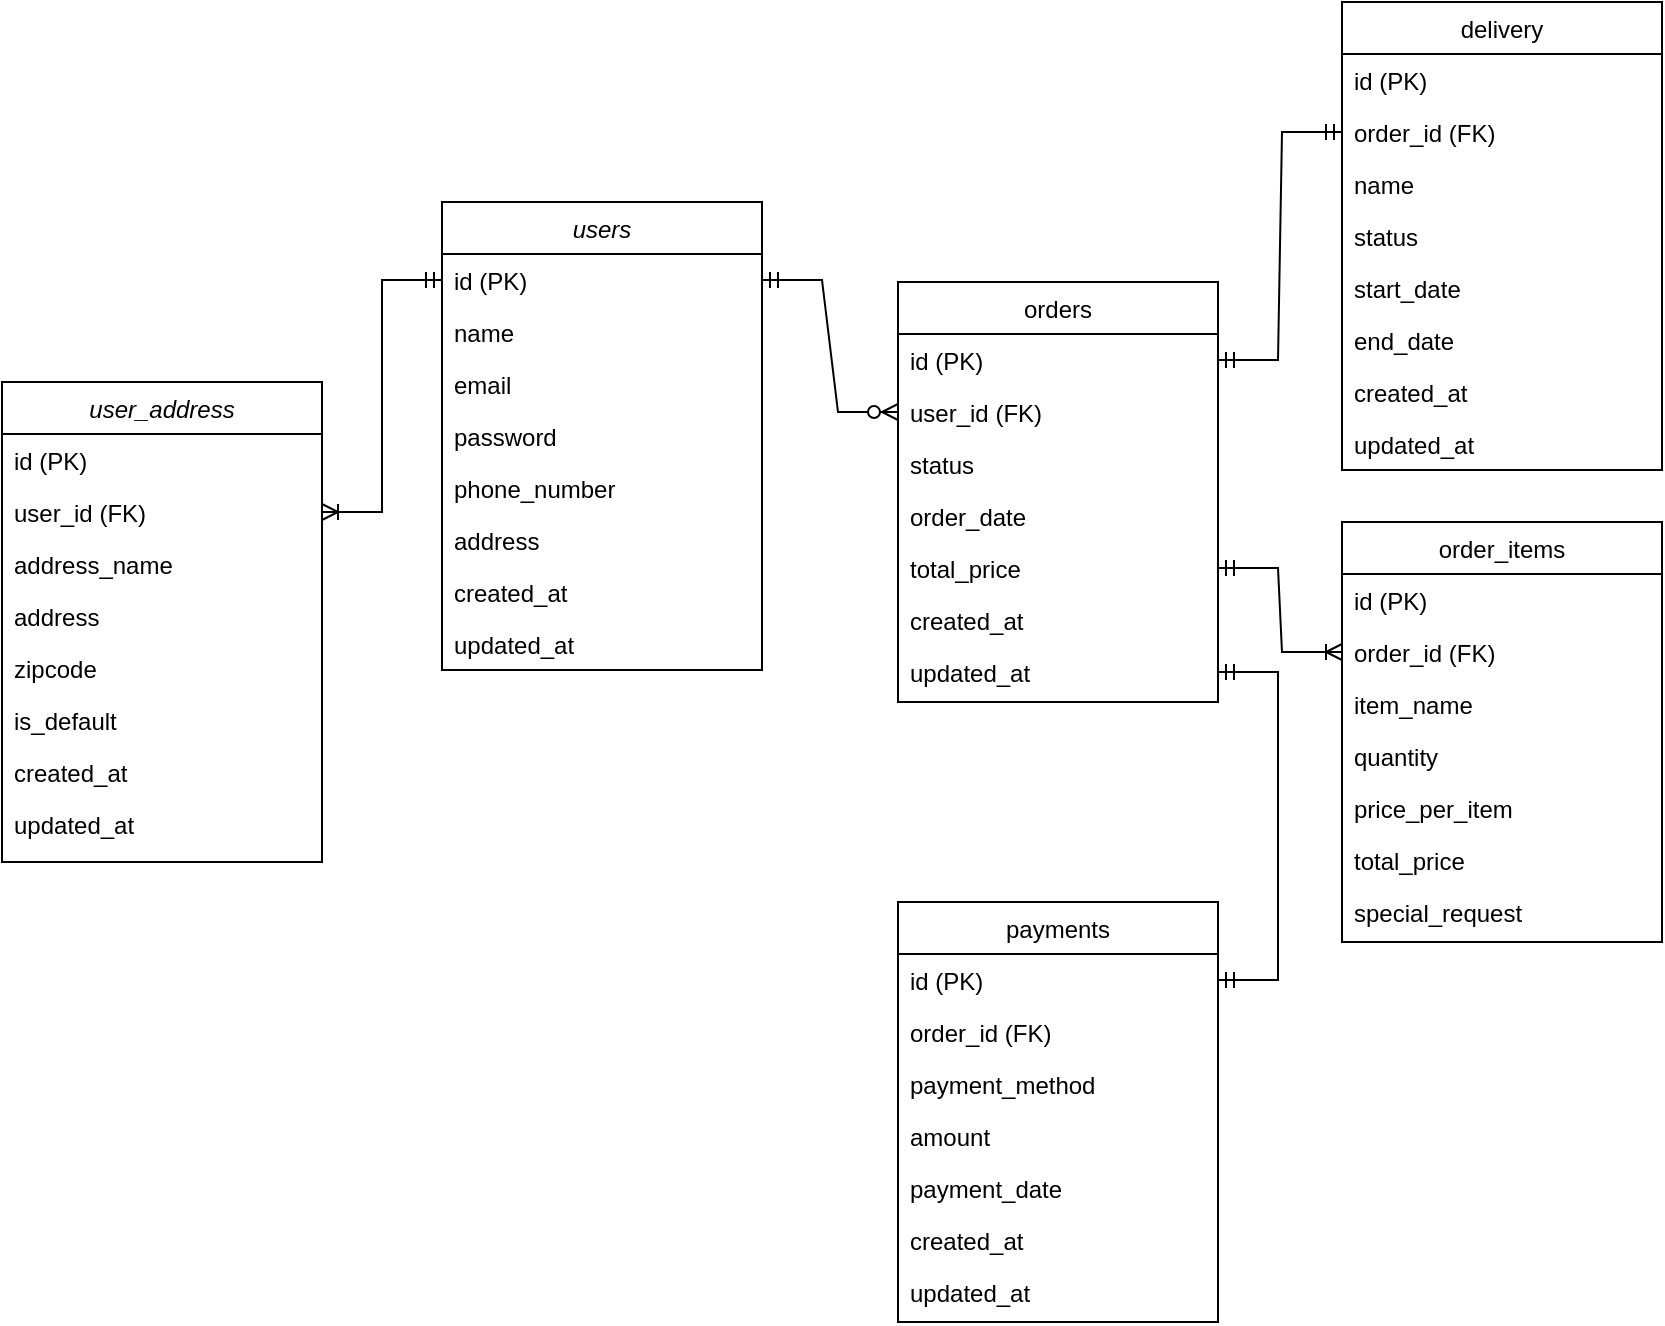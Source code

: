 <mxfile version="26.0.16">
  <diagram id="C5RBs43oDa-KdzZeNtuy" name="Page-1">
    <mxGraphModel dx="958" dy="1780" grid="1" gridSize="10" guides="1" tooltips="1" connect="1" arrows="1" fold="1" page="1" pageScale="1" pageWidth="827" pageHeight="1169" math="0" shadow="0">
      <root>
        <mxCell id="WIyWlLk6GJQsqaUBKTNV-0" />
        <mxCell id="WIyWlLk6GJQsqaUBKTNV-1" parent="WIyWlLk6GJQsqaUBKTNV-0" />
        <mxCell id="zkfFHV4jXpPFQw0GAbJ--0" value="users" style="swimlane;fontStyle=2;align=center;verticalAlign=top;childLayout=stackLayout;horizontal=1;startSize=26;horizontalStack=0;resizeParent=1;resizeLast=0;collapsible=1;marginBottom=0;rounded=0;shadow=0;strokeWidth=1;" parent="WIyWlLk6GJQsqaUBKTNV-1" vertex="1">
          <mxGeometry x="280" y="80" width="160" height="234" as="geometry">
            <mxRectangle x="230" y="140" width="160" height="26" as="alternateBounds" />
          </mxGeometry>
        </mxCell>
        <mxCell id="zkfFHV4jXpPFQw0GAbJ--1" value="id (PK)" style="text;align=left;verticalAlign=top;spacingLeft=4;spacingRight=4;overflow=hidden;rotatable=0;points=[[0,0.5],[1,0.5]];portConstraint=eastwest;" parent="zkfFHV4jXpPFQw0GAbJ--0" vertex="1">
          <mxGeometry y="26" width="160" height="26" as="geometry" />
        </mxCell>
        <mxCell id="wxIWqdq2bsMUi7fHABK6-1" value="name" style="text;align=left;verticalAlign=top;spacingLeft=4;spacingRight=4;overflow=hidden;rotatable=0;points=[[0,0.5],[1,0.5]];portConstraint=eastwest;rounded=0;shadow=0;html=0;" parent="zkfFHV4jXpPFQw0GAbJ--0" vertex="1">
          <mxGeometry y="52" width="160" height="26" as="geometry" />
        </mxCell>
        <mxCell id="zkfFHV4jXpPFQw0GAbJ--2" value="email" style="text;align=left;verticalAlign=top;spacingLeft=4;spacingRight=4;overflow=hidden;rotatable=0;points=[[0,0.5],[1,0.5]];portConstraint=eastwest;rounded=0;shadow=0;html=0;" parent="zkfFHV4jXpPFQw0GAbJ--0" vertex="1">
          <mxGeometry y="78" width="160" height="26" as="geometry" />
        </mxCell>
        <mxCell id="zkfFHV4jXpPFQw0GAbJ--3" value="password" style="text;align=left;verticalAlign=top;spacingLeft=4;spacingRight=4;overflow=hidden;rotatable=0;points=[[0,0.5],[1,0.5]];portConstraint=eastwest;rounded=0;shadow=0;html=0;" parent="zkfFHV4jXpPFQw0GAbJ--0" vertex="1">
          <mxGeometry y="104" width="160" height="26" as="geometry" />
        </mxCell>
        <mxCell id="wxIWqdq2bsMUi7fHABK6-22" value="phone_number" style="text;align=left;verticalAlign=top;spacingLeft=4;spacingRight=4;overflow=hidden;rotatable=0;points=[[0,0.5],[1,0.5]];portConstraint=eastwest;rounded=0;shadow=0;html=0;" parent="zkfFHV4jXpPFQw0GAbJ--0" vertex="1">
          <mxGeometry y="130" width="160" height="26" as="geometry" />
        </mxCell>
        <mxCell id="wxIWqdq2bsMUi7fHABK6-23" value="address" style="text;align=left;verticalAlign=top;spacingLeft=4;spacingRight=4;overflow=hidden;rotatable=0;points=[[0,0.5],[1,0.5]];portConstraint=eastwest;rounded=0;shadow=0;html=0;" parent="zkfFHV4jXpPFQw0GAbJ--0" vertex="1">
          <mxGeometry y="156" width="160" height="26" as="geometry" />
        </mxCell>
        <mxCell id="wxIWqdq2bsMUi7fHABK6-24" value="created_at" style="text;align=left;verticalAlign=top;spacingLeft=4;spacingRight=4;overflow=hidden;rotatable=0;points=[[0,0.5],[1,0.5]];portConstraint=eastwest;rounded=0;shadow=0;html=0;" parent="zkfFHV4jXpPFQw0GAbJ--0" vertex="1">
          <mxGeometry y="182" width="160" height="26" as="geometry" />
        </mxCell>
        <mxCell id="wxIWqdq2bsMUi7fHABK6-25" value="updated_at" style="text;align=left;verticalAlign=top;spacingLeft=4;spacingRight=4;overflow=hidden;rotatable=0;points=[[0,0.5],[1,0.5]];portConstraint=eastwest;rounded=0;shadow=0;html=0;" parent="zkfFHV4jXpPFQw0GAbJ--0" vertex="1">
          <mxGeometry y="208" width="160" height="26" as="geometry" />
        </mxCell>
        <mxCell id="zkfFHV4jXpPFQw0GAbJ--17" value="orders" style="swimlane;fontStyle=0;align=center;verticalAlign=top;childLayout=stackLayout;horizontal=1;startSize=26;horizontalStack=0;resizeParent=1;resizeLast=0;collapsible=1;marginBottom=0;rounded=0;shadow=0;strokeWidth=1;" parent="WIyWlLk6GJQsqaUBKTNV-1" vertex="1">
          <mxGeometry x="508" y="120" width="160" height="210" as="geometry">
            <mxRectangle x="550" y="140" width="160" height="26" as="alternateBounds" />
          </mxGeometry>
        </mxCell>
        <mxCell id="zkfFHV4jXpPFQw0GAbJ--18" value="id (PK)" style="text;align=left;verticalAlign=top;spacingLeft=4;spacingRight=4;overflow=hidden;rotatable=0;points=[[0,0.5],[1,0.5]];portConstraint=eastwest;" parent="zkfFHV4jXpPFQw0GAbJ--17" vertex="1">
          <mxGeometry y="26" width="160" height="26" as="geometry" />
        </mxCell>
        <mxCell id="zkfFHV4jXpPFQw0GAbJ--19" value="user_id (FK)" style="text;align=left;verticalAlign=top;spacingLeft=4;spacingRight=4;overflow=hidden;rotatable=0;points=[[0,0.5],[1,0.5]];portConstraint=eastwest;rounded=0;shadow=0;html=0;" parent="zkfFHV4jXpPFQw0GAbJ--17" vertex="1">
          <mxGeometry y="52" width="160" height="26" as="geometry" />
        </mxCell>
        <mxCell id="zkfFHV4jXpPFQw0GAbJ--20" value="status" style="text;align=left;verticalAlign=top;spacingLeft=4;spacingRight=4;overflow=hidden;rotatable=0;points=[[0,0.5],[1,0.5]];portConstraint=eastwest;rounded=0;shadow=0;html=0;" parent="zkfFHV4jXpPFQw0GAbJ--17" vertex="1">
          <mxGeometry y="78" width="160" height="26" as="geometry" />
        </mxCell>
        <mxCell id="zkfFHV4jXpPFQw0GAbJ--21" value="order_date" style="text;align=left;verticalAlign=top;spacingLeft=4;spacingRight=4;overflow=hidden;rotatable=0;points=[[0,0.5],[1,0.5]];portConstraint=eastwest;rounded=0;shadow=0;html=0;" parent="zkfFHV4jXpPFQw0GAbJ--17" vertex="1">
          <mxGeometry y="104" width="160" height="26" as="geometry" />
        </mxCell>
        <mxCell id="zkfFHV4jXpPFQw0GAbJ--22" value="total_price" style="text;align=left;verticalAlign=top;spacingLeft=4;spacingRight=4;overflow=hidden;rotatable=0;points=[[0,0.5],[1,0.5]];portConstraint=eastwest;rounded=0;shadow=0;html=0;" parent="zkfFHV4jXpPFQw0GAbJ--17" vertex="1">
          <mxGeometry y="130" width="160" height="26" as="geometry" />
        </mxCell>
        <mxCell id="wxIWqdq2bsMUi7fHABK6-19" value="created_at" style="text;align=left;verticalAlign=top;spacingLeft=4;spacingRight=4;overflow=hidden;rotatable=0;points=[[0,0.5],[1,0.5]];portConstraint=eastwest;rounded=0;shadow=0;html=0;" parent="zkfFHV4jXpPFQw0GAbJ--17" vertex="1">
          <mxGeometry y="156" width="160" height="26" as="geometry" />
        </mxCell>
        <mxCell id="wxIWqdq2bsMUi7fHABK6-21" value="updated_at" style="text;align=left;verticalAlign=top;spacingLeft=4;spacingRight=4;overflow=hidden;rotatable=0;points=[[0,0.5],[1,0.5]];portConstraint=eastwest;rounded=0;shadow=0;html=0;" parent="zkfFHV4jXpPFQw0GAbJ--17" vertex="1">
          <mxGeometry y="182" width="160" height="26" as="geometry" />
        </mxCell>
        <mxCell id="wxIWqdq2bsMUi7fHABK6-4" value="" style="edgeStyle=entityRelationEdgeStyle;fontSize=12;html=1;endArrow=ERzeroToMany;startArrow=ERmandOne;rounded=0;entryX=0;entryY=0.5;entryDx=0;entryDy=0;exitX=1;exitY=0.5;exitDx=0;exitDy=0;" parent="WIyWlLk6GJQsqaUBKTNV-1" source="zkfFHV4jXpPFQw0GAbJ--1" target="zkfFHV4jXpPFQw0GAbJ--19" edge="1">
          <mxGeometry width="100" height="100" relative="1" as="geometry">
            <mxPoint x="390" y="248.99" as="sourcePoint" />
            <mxPoint x="507.04" y="190.002" as="targetPoint" />
          </mxGeometry>
        </mxCell>
        <mxCell id="wxIWqdq2bsMUi7fHABK6-5" value="order_items" style="swimlane;fontStyle=0;align=center;verticalAlign=top;childLayout=stackLayout;horizontal=1;startSize=26;horizontalStack=0;resizeParent=1;resizeLast=0;collapsible=1;marginBottom=0;rounded=0;shadow=0;strokeWidth=1;" parent="WIyWlLk6GJQsqaUBKTNV-1" vertex="1">
          <mxGeometry x="730" y="240" width="160" height="210" as="geometry">
            <mxRectangle x="550" y="140" width="160" height="26" as="alternateBounds" />
          </mxGeometry>
        </mxCell>
        <mxCell id="wxIWqdq2bsMUi7fHABK6-6" value="id (PK)" style="text;align=left;verticalAlign=top;spacingLeft=4;spacingRight=4;overflow=hidden;rotatable=0;points=[[0,0.5],[1,0.5]];portConstraint=eastwest;" parent="wxIWqdq2bsMUi7fHABK6-5" vertex="1">
          <mxGeometry y="26" width="160" height="26" as="geometry" />
        </mxCell>
        <mxCell id="wxIWqdq2bsMUi7fHABK6-7" value="order_id (FK)" style="text;align=left;verticalAlign=top;spacingLeft=4;spacingRight=4;overflow=hidden;rotatable=0;points=[[0,0.5],[1,0.5]];portConstraint=eastwest;rounded=0;shadow=0;html=0;" parent="wxIWqdq2bsMUi7fHABK6-5" vertex="1">
          <mxGeometry y="52" width="160" height="26" as="geometry" />
        </mxCell>
        <mxCell id="wxIWqdq2bsMUi7fHABK6-8" value="item_name" style="text;align=left;verticalAlign=top;spacingLeft=4;spacingRight=4;overflow=hidden;rotatable=0;points=[[0,0.5],[1,0.5]];portConstraint=eastwest;rounded=0;shadow=0;html=0;" parent="wxIWqdq2bsMUi7fHABK6-5" vertex="1">
          <mxGeometry y="78" width="160" height="26" as="geometry" />
        </mxCell>
        <mxCell id="wxIWqdq2bsMUi7fHABK6-9" value="quantity" style="text;align=left;verticalAlign=top;spacingLeft=4;spacingRight=4;overflow=hidden;rotatable=0;points=[[0,0.5],[1,0.5]];portConstraint=eastwest;rounded=0;shadow=0;html=0;" parent="wxIWqdq2bsMUi7fHABK6-5" vertex="1">
          <mxGeometry y="104" width="160" height="26" as="geometry" />
        </mxCell>
        <mxCell id="wxIWqdq2bsMUi7fHABK6-10" value="price_per_item" style="text;align=left;verticalAlign=top;spacingLeft=4;spacingRight=4;overflow=hidden;rotatable=0;points=[[0,0.5],[1,0.5]];portConstraint=eastwest;rounded=0;shadow=0;html=0;" parent="wxIWqdq2bsMUi7fHABK6-5" vertex="1">
          <mxGeometry y="130" width="160" height="26" as="geometry" />
        </mxCell>
        <mxCell id="wxIWqdq2bsMUi7fHABK6-26" value="total_price" style="text;align=left;verticalAlign=top;spacingLeft=4;spacingRight=4;overflow=hidden;rotatable=0;points=[[0,0.5],[1,0.5]];portConstraint=eastwest;rounded=0;shadow=0;html=0;" parent="wxIWqdq2bsMUi7fHABK6-5" vertex="1">
          <mxGeometry y="156" width="160" height="26" as="geometry" />
        </mxCell>
        <mxCell id="wxIWqdq2bsMUi7fHABK6-27" value="special_request" style="text;align=left;verticalAlign=top;spacingLeft=4;spacingRight=4;overflow=hidden;rotatable=0;points=[[0,0.5],[1,0.5]];portConstraint=eastwest;rounded=0;shadow=0;html=0;" parent="wxIWqdq2bsMUi7fHABK6-5" vertex="1">
          <mxGeometry y="182" width="160" height="26" as="geometry" />
        </mxCell>
        <mxCell id="wxIWqdq2bsMUi7fHABK6-11" value="payments" style="swimlane;fontStyle=0;align=center;verticalAlign=top;childLayout=stackLayout;horizontal=1;startSize=26;horizontalStack=0;resizeParent=1;resizeLast=0;collapsible=1;marginBottom=0;rounded=0;shadow=0;strokeWidth=1;" parent="WIyWlLk6GJQsqaUBKTNV-1" vertex="1">
          <mxGeometry x="508" y="430" width="160" height="210" as="geometry">
            <mxRectangle x="550" y="140" width="160" height="26" as="alternateBounds" />
          </mxGeometry>
        </mxCell>
        <mxCell id="wxIWqdq2bsMUi7fHABK6-12" value="id (PK)" style="text;align=left;verticalAlign=top;spacingLeft=4;spacingRight=4;overflow=hidden;rotatable=0;points=[[0,0.5],[1,0.5]];portConstraint=eastwest;" parent="wxIWqdq2bsMUi7fHABK6-11" vertex="1">
          <mxGeometry y="26" width="160" height="26" as="geometry" />
        </mxCell>
        <mxCell id="wxIWqdq2bsMUi7fHABK6-13" value="order_id (FK)" style="text;align=left;verticalAlign=top;spacingLeft=4;spacingRight=4;overflow=hidden;rotatable=0;points=[[0,0.5],[1,0.5]];portConstraint=eastwest;rounded=0;shadow=0;html=0;" parent="wxIWqdq2bsMUi7fHABK6-11" vertex="1">
          <mxGeometry y="52" width="160" height="26" as="geometry" />
        </mxCell>
        <mxCell id="wxIWqdq2bsMUi7fHABK6-14" value="payment_method" style="text;align=left;verticalAlign=top;spacingLeft=4;spacingRight=4;overflow=hidden;rotatable=0;points=[[0,0.5],[1,0.5]];portConstraint=eastwest;rounded=0;shadow=0;html=0;" parent="wxIWqdq2bsMUi7fHABK6-11" vertex="1">
          <mxGeometry y="78" width="160" height="26" as="geometry" />
        </mxCell>
        <mxCell id="wxIWqdq2bsMUi7fHABK6-15" value="amount" style="text;align=left;verticalAlign=top;spacingLeft=4;spacingRight=4;overflow=hidden;rotatable=0;points=[[0,0.5],[1,0.5]];portConstraint=eastwest;rounded=0;shadow=0;html=0;" parent="wxIWqdq2bsMUi7fHABK6-11" vertex="1">
          <mxGeometry y="104" width="160" height="26" as="geometry" />
        </mxCell>
        <mxCell id="wxIWqdq2bsMUi7fHABK6-17" value="payment_date" style="text;align=left;verticalAlign=top;spacingLeft=4;spacingRight=4;overflow=hidden;rotatable=0;points=[[0,0.5],[1,0.5]];portConstraint=eastwest;rounded=0;shadow=0;html=0;" parent="wxIWqdq2bsMUi7fHABK6-11" vertex="1">
          <mxGeometry y="130" width="160" height="26" as="geometry" />
        </mxCell>
        <mxCell id="Pq4nzl9IkNUIzAuabDzh-26" value="created_at" style="text;align=left;verticalAlign=top;spacingLeft=4;spacingRight=4;overflow=hidden;rotatable=0;points=[[0,0.5],[1,0.5]];portConstraint=eastwest;rounded=0;shadow=0;html=0;" vertex="1" parent="wxIWqdq2bsMUi7fHABK6-11">
          <mxGeometry y="156" width="160" height="26" as="geometry" />
        </mxCell>
        <mxCell id="Pq4nzl9IkNUIzAuabDzh-27" value="updated_at" style="text;align=left;verticalAlign=top;spacingLeft=4;spacingRight=4;overflow=hidden;rotatable=0;points=[[0,0.5],[1,0.5]];portConstraint=eastwest;rounded=0;shadow=0;html=0;" vertex="1" parent="wxIWqdq2bsMUi7fHABK6-11">
          <mxGeometry y="182" width="160" height="26" as="geometry" />
        </mxCell>
        <mxCell id="wxIWqdq2bsMUi7fHABK6-31" value="user_address" style="swimlane;fontStyle=2;align=center;verticalAlign=top;childLayout=stackLayout;horizontal=1;startSize=26;horizontalStack=0;resizeParent=1;resizeLast=0;collapsible=1;marginBottom=0;rounded=0;shadow=0;strokeWidth=1;" parent="WIyWlLk6GJQsqaUBKTNV-1" vertex="1">
          <mxGeometry x="60" y="170" width="160" height="240" as="geometry">
            <mxRectangle x="230" y="140" width="160" height="26" as="alternateBounds" />
          </mxGeometry>
        </mxCell>
        <mxCell id="wxIWqdq2bsMUi7fHABK6-32" value="id (PK)" style="text;align=left;verticalAlign=top;spacingLeft=4;spacingRight=4;overflow=hidden;rotatable=0;points=[[0,0.5],[1,0.5]];portConstraint=eastwest;" parent="wxIWqdq2bsMUi7fHABK6-31" vertex="1">
          <mxGeometry y="26" width="160" height="26" as="geometry" />
        </mxCell>
        <mxCell id="wxIWqdq2bsMUi7fHABK6-33" value="user_id (FK)" style="text;align=left;verticalAlign=top;spacingLeft=4;spacingRight=4;overflow=hidden;rotatable=0;points=[[0,0.5],[1,0.5]];portConstraint=eastwest;rounded=0;shadow=0;html=0;" parent="wxIWqdq2bsMUi7fHABK6-31" vertex="1">
          <mxGeometry y="52" width="160" height="26" as="geometry" />
        </mxCell>
        <mxCell id="wxIWqdq2bsMUi7fHABK6-34" value="address_name" style="text;align=left;verticalAlign=top;spacingLeft=4;spacingRight=4;overflow=hidden;rotatable=0;points=[[0,0.5],[1,0.5]];portConstraint=eastwest;rounded=0;shadow=0;html=0;" parent="wxIWqdq2bsMUi7fHABK6-31" vertex="1">
          <mxGeometry y="78" width="160" height="26" as="geometry" />
        </mxCell>
        <mxCell id="wxIWqdq2bsMUi7fHABK6-35" value="address" style="text;align=left;verticalAlign=top;spacingLeft=4;spacingRight=4;overflow=hidden;rotatable=0;points=[[0,0.5],[1,0.5]];portConstraint=eastwest;rounded=0;shadow=0;html=0;" parent="wxIWqdq2bsMUi7fHABK6-31" vertex="1">
          <mxGeometry y="104" width="160" height="26" as="geometry" />
        </mxCell>
        <mxCell id="Pq4nzl9IkNUIzAuabDzh-20" value="zipcode" style="text;align=left;verticalAlign=top;spacingLeft=4;spacingRight=4;overflow=hidden;rotatable=0;points=[[0,0.5],[1,0.5]];portConstraint=eastwest;rounded=0;shadow=0;html=0;" vertex="1" parent="wxIWqdq2bsMUi7fHABK6-31">
          <mxGeometry y="130" width="160" height="26" as="geometry" />
        </mxCell>
        <mxCell id="Pq4nzl9IkNUIzAuabDzh-21" value="is_default" style="text;align=left;verticalAlign=top;spacingLeft=4;spacingRight=4;overflow=hidden;rotatable=0;points=[[0,0.5],[1,0.5]];portConstraint=eastwest;rounded=0;shadow=0;html=0;" vertex="1" parent="wxIWqdq2bsMUi7fHABK6-31">
          <mxGeometry y="156" width="160" height="26" as="geometry" />
        </mxCell>
        <mxCell id="Pq4nzl9IkNUIzAuabDzh-22" value="created_at" style="text;align=left;verticalAlign=top;spacingLeft=4;spacingRight=4;overflow=hidden;rotatable=0;points=[[0,0.5],[1,0.5]];portConstraint=eastwest;rounded=0;shadow=0;html=0;" vertex="1" parent="wxIWqdq2bsMUi7fHABK6-31">
          <mxGeometry y="182" width="160" height="26" as="geometry" />
        </mxCell>
        <mxCell id="Pq4nzl9IkNUIzAuabDzh-23" value="updated_at" style="text;align=left;verticalAlign=top;spacingLeft=4;spacingRight=4;overflow=hidden;rotatable=0;points=[[0,0.5],[1,0.5]];portConstraint=eastwest;rounded=0;shadow=0;html=0;" vertex="1" parent="wxIWqdq2bsMUi7fHABK6-31">
          <mxGeometry y="208" width="160" height="26" as="geometry" />
        </mxCell>
        <mxCell id="wxIWqdq2bsMUi7fHABK6-40" value="" style="edgeStyle=entityRelationEdgeStyle;fontSize=12;html=1;endArrow=ERoneToMany;startArrow=ERmandOne;rounded=0;entryX=1;entryY=0.5;entryDx=0;entryDy=0;exitX=0;exitY=0.5;exitDx=0;exitDy=0;" parent="WIyWlLk6GJQsqaUBKTNV-1" source="zkfFHV4jXpPFQw0GAbJ--1" target="wxIWqdq2bsMUi7fHABK6-33" edge="1">
          <mxGeometry width="100" height="100" relative="1" as="geometry">
            <mxPoint x="100" y="400" as="sourcePoint" />
            <mxPoint x="200" y="300" as="targetPoint" />
          </mxGeometry>
        </mxCell>
        <mxCell id="Pq4nzl9IkNUIzAuabDzh-2" value="" style="edgeStyle=entityRelationEdgeStyle;fontSize=12;html=1;endArrow=ERoneToMany;startArrow=ERmandOne;rounded=0;exitX=1;exitY=0.5;exitDx=0;exitDy=0;entryX=0;entryY=0.5;entryDx=0;entryDy=0;" edge="1" parent="WIyWlLk6GJQsqaUBKTNV-1" source="zkfFHV4jXpPFQw0GAbJ--22" target="wxIWqdq2bsMUi7fHABK6-7">
          <mxGeometry width="100" height="100" relative="1" as="geometry">
            <mxPoint x="430" y="370" as="sourcePoint" />
            <mxPoint x="530" y="270" as="targetPoint" />
            <Array as="points">
              <mxPoint x="430" y="320" />
              <mxPoint x="510" y="380" />
            </Array>
          </mxGeometry>
        </mxCell>
        <mxCell id="Pq4nzl9IkNUIzAuabDzh-3" value="delivery" style="swimlane;fontStyle=0;align=center;verticalAlign=top;childLayout=stackLayout;horizontal=1;startSize=26;horizontalStack=0;resizeParent=1;resizeLast=0;collapsible=1;marginBottom=0;rounded=0;shadow=0;strokeWidth=1;" vertex="1" parent="WIyWlLk6GJQsqaUBKTNV-1">
          <mxGeometry x="730" y="-20" width="160" height="234" as="geometry">
            <mxRectangle x="550" y="140" width="160" height="26" as="alternateBounds" />
          </mxGeometry>
        </mxCell>
        <mxCell id="Pq4nzl9IkNUIzAuabDzh-4" value="id (PK)" style="text;align=left;verticalAlign=top;spacingLeft=4;spacingRight=4;overflow=hidden;rotatable=0;points=[[0,0.5],[1,0.5]];portConstraint=eastwest;" vertex="1" parent="Pq4nzl9IkNUIzAuabDzh-3">
          <mxGeometry y="26" width="160" height="26" as="geometry" />
        </mxCell>
        <mxCell id="Pq4nzl9IkNUIzAuabDzh-5" value="order_id (FK)" style="text;align=left;verticalAlign=top;spacingLeft=4;spacingRight=4;overflow=hidden;rotatable=0;points=[[0,0.5],[1,0.5]];portConstraint=eastwest;rounded=0;shadow=0;html=0;" vertex="1" parent="Pq4nzl9IkNUIzAuabDzh-3">
          <mxGeometry y="52" width="160" height="26" as="geometry" />
        </mxCell>
        <mxCell id="Pq4nzl9IkNUIzAuabDzh-6" value="name" style="text;align=left;verticalAlign=top;spacingLeft=4;spacingRight=4;overflow=hidden;rotatable=0;points=[[0,0.5],[1,0.5]];portConstraint=eastwest;rounded=0;shadow=0;html=0;" vertex="1" parent="Pq4nzl9IkNUIzAuabDzh-3">
          <mxGeometry y="78" width="160" height="26" as="geometry" />
        </mxCell>
        <mxCell id="Pq4nzl9IkNUIzAuabDzh-28" value="status" style="text;align=left;verticalAlign=top;spacingLeft=4;spacingRight=4;overflow=hidden;rotatable=0;points=[[0,0.5],[1,0.5]];portConstraint=eastwest;rounded=0;shadow=0;html=0;" vertex="1" parent="Pq4nzl9IkNUIzAuabDzh-3">
          <mxGeometry y="104" width="160" height="26" as="geometry" />
        </mxCell>
        <mxCell id="Pq4nzl9IkNUIzAuabDzh-29" value="start_date" style="text;align=left;verticalAlign=top;spacingLeft=4;spacingRight=4;overflow=hidden;rotatable=0;points=[[0,0.5],[1,0.5]];portConstraint=eastwest;rounded=0;shadow=0;html=0;" vertex="1" parent="Pq4nzl9IkNUIzAuabDzh-3">
          <mxGeometry y="130" width="160" height="26" as="geometry" />
        </mxCell>
        <mxCell id="Pq4nzl9IkNUIzAuabDzh-30" value="end_date" style="text;align=left;verticalAlign=top;spacingLeft=4;spacingRight=4;overflow=hidden;rotatable=0;points=[[0,0.5],[1,0.5]];portConstraint=eastwest;rounded=0;shadow=0;html=0;" vertex="1" parent="Pq4nzl9IkNUIzAuabDzh-3">
          <mxGeometry y="156" width="160" height="26" as="geometry" />
        </mxCell>
        <mxCell id="Pq4nzl9IkNUIzAuabDzh-10" value="created_at" style="text;align=left;verticalAlign=top;spacingLeft=4;spacingRight=4;overflow=hidden;rotatable=0;points=[[0,0.5],[1,0.5]];portConstraint=eastwest;rounded=0;shadow=0;html=0;" vertex="1" parent="Pq4nzl9IkNUIzAuabDzh-3">
          <mxGeometry y="182" width="160" height="26" as="geometry" />
        </mxCell>
        <mxCell id="Pq4nzl9IkNUIzAuabDzh-11" value="updated_at" style="text;align=left;verticalAlign=top;spacingLeft=4;spacingRight=4;overflow=hidden;rotatable=0;points=[[0,0.5],[1,0.5]];portConstraint=eastwest;rounded=0;shadow=0;html=0;" vertex="1" parent="Pq4nzl9IkNUIzAuabDzh-3">
          <mxGeometry y="208" width="160" height="26" as="geometry" />
        </mxCell>
        <mxCell id="Pq4nzl9IkNUIzAuabDzh-25" value="" style="edgeStyle=entityRelationEdgeStyle;fontSize=12;html=1;endArrow=ERmandOne;startArrow=ERmandOne;rounded=0;entryX=1;entryY=0.5;entryDx=0;entryDy=0;exitX=1;exitY=0.5;exitDx=0;exitDy=0;" edge="1" parent="WIyWlLk6GJQsqaUBKTNV-1" source="wxIWqdq2bsMUi7fHABK6-12" target="wxIWqdq2bsMUi7fHABK6-21">
          <mxGeometry width="100" height="100" relative="1" as="geometry">
            <mxPoint x="420" y="370" as="sourcePoint" />
            <mxPoint x="520" y="270" as="targetPoint" />
            <Array as="points">
              <mxPoint x="430" y="380" />
              <mxPoint x="630" y="390" />
            </Array>
          </mxGeometry>
        </mxCell>
        <mxCell id="Pq4nzl9IkNUIzAuabDzh-31" value="" style="edgeStyle=entityRelationEdgeStyle;fontSize=12;html=1;endArrow=ERmandOne;startArrow=ERmandOne;rounded=0;entryX=1;entryY=0.5;entryDx=0;entryDy=0;exitX=0;exitY=0.5;exitDx=0;exitDy=0;" edge="1" parent="WIyWlLk6GJQsqaUBKTNV-1" source="Pq4nzl9IkNUIzAuabDzh-5" target="zkfFHV4jXpPFQw0GAbJ--18">
          <mxGeometry width="100" height="100" relative="1" as="geometry">
            <mxPoint x="678" y="479" as="sourcePoint" />
            <mxPoint x="678" y="325" as="targetPoint" />
            <Array as="points">
              <mxPoint x="440" y="390" />
              <mxPoint x="640" y="400" />
            </Array>
          </mxGeometry>
        </mxCell>
      </root>
    </mxGraphModel>
  </diagram>
</mxfile>
